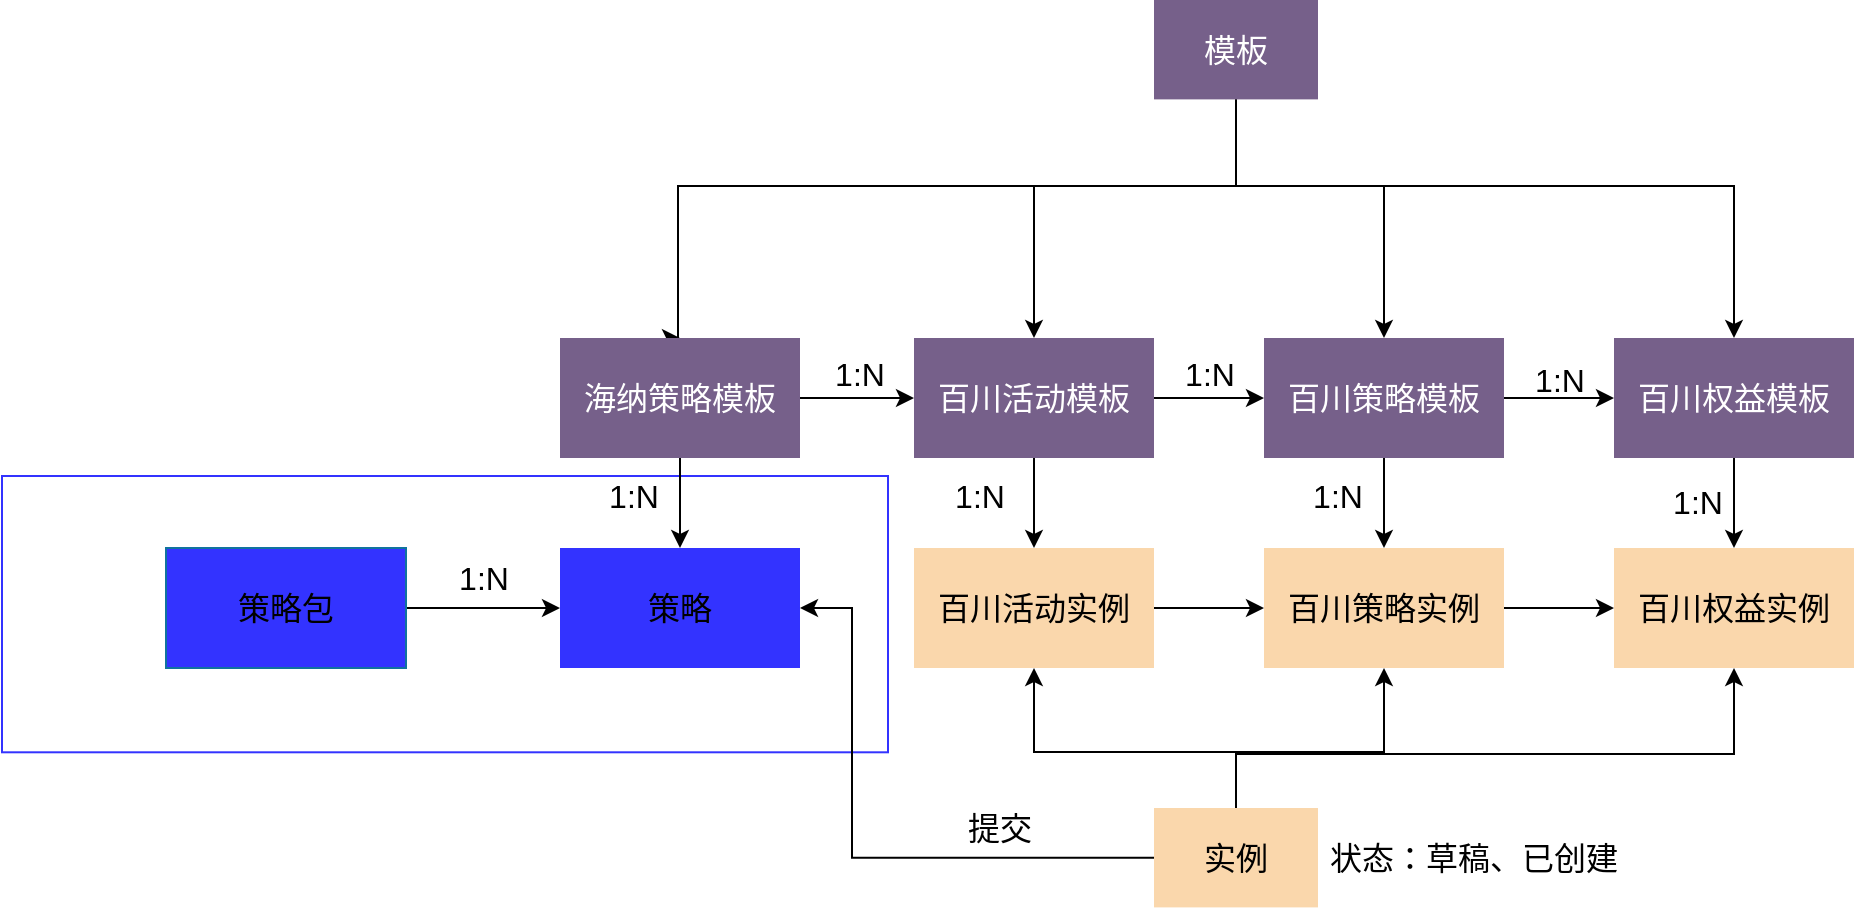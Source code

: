 <mxfile version="20.3.2" type="github">
  <diagram id="Z12E4qdNCDFKli48JYyS" name="领域模型">
    <mxGraphModel dx="1883" dy="690" grid="0" gridSize="10" guides="1" tooltips="1" connect="1" arrows="1" fold="1" page="0" pageScale="1" pageWidth="850" pageHeight="1100" math="0" shadow="0">
      <root>
        <mxCell id="0" />
        <mxCell id="1" parent="0" />
        <mxCell id="dgWVlENN5QS1GrAT0Tnp-85" value="" style="rounded=0;whiteSpace=wrap;html=1;shadow=0;glass=0;sketch=0;fontSize=16;container=1;strokeColor=#3333FF;" vertex="1" parent="1">
          <mxGeometry x="-359" y="268" width="443" height="138.15" as="geometry">
            <mxRectangle x="-359" y="273" width="50" height="44" as="alternateBounds" />
          </mxGeometry>
        </mxCell>
        <mxCell id="dgWVlENN5QS1GrAT0Tnp-96" value="1:N" style="text;html=1;strokeColor=none;fillColor=none;align=center;verticalAlign=middle;whiteSpace=wrap;rounded=0;shadow=0;glass=0;sketch=0;fontSize=16;" vertex="1" parent="dgWVlENN5QS1GrAT0Tnp-85">
          <mxGeometry x="286" y="-5" width="60" height="30" as="geometry" />
        </mxCell>
        <mxCell id="dgWVlENN5QS1GrAT0Tnp-30" value="" style="edgeStyle=orthogonalEdgeStyle;rounded=0;orthogonalLoop=1;jettySize=auto;html=1;fontSize=16;" edge="1" parent="1" source="dgWVlENN5QS1GrAT0Tnp-2" target="dgWVlENN5QS1GrAT0Tnp-7">
          <mxGeometry relative="1" as="geometry">
            <Array as="points">
              <mxPoint x="258" y="123" />
              <mxPoint x="157" y="123" />
            </Array>
          </mxGeometry>
        </mxCell>
        <mxCell id="dgWVlENN5QS1GrAT0Tnp-31" style="edgeStyle=orthogonalEdgeStyle;rounded=0;orthogonalLoop=1;jettySize=auto;html=1;entryX=0.5;entryY=0;entryDx=0;entryDy=0;fontSize=16;" edge="1" parent="1" source="dgWVlENN5QS1GrAT0Tnp-2" target="dgWVlENN5QS1GrAT0Tnp-6">
          <mxGeometry relative="1" as="geometry">
            <Array as="points">
              <mxPoint x="258" y="123" />
              <mxPoint x="-21" y="123" />
              <mxPoint x="-21" y="199" />
            </Array>
          </mxGeometry>
        </mxCell>
        <mxCell id="dgWVlENN5QS1GrAT0Tnp-33" style="edgeStyle=orthogonalEdgeStyle;rounded=0;orthogonalLoop=1;jettySize=auto;html=1;entryX=0.5;entryY=0;entryDx=0;entryDy=0;fontSize=16;" edge="1" parent="1" source="dgWVlENN5QS1GrAT0Tnp-2" target="dgWVlENN5QS1GrAT0Tnp-8">
          <mxGeometry relative="1" as="geometry">
            <Array as="points">
              <mxPoint x="258" y="123" />
              <mxPoint x="332" y="123" />
            </Array>
          </mxGeometry>
        </mxCell>
        <mxCell id="dgWVlENN5QS1GrAT0Tnp-34" style="edgeStyle=orthogonalEdgeStyle;rounded=0;orthogonalLoop=1;jettySize=auto;html=1;entryX=0.5;entryY=0;entryDx=0;entryDy=0;fontSize=16;" edge="1" parent="1" source="dgWVlENN5QS1GrAT0Tnp-2" target="dgWVlENN5QS1GrAT0Tnp-9">
          <mxGeometry relative="1" as="geometry">
            <Array as="points">
              <mxPoint x="258" y="123" />
              <mxPoint x="507" y="123" />
            </Array>
          </mxGeometry>
        </mxCell>
        <mxCell id="dgWVlENN5QS1GrAT0Tnp-2" value="&lt;font style=&quot;font-size: 16px;&quot;&gt;模板&lt;/font&gt;" style="rounded=0;whiteSpace=wrap;html=1;fillColor=#76608a;fontColor=#ffffff;strokeColor=none;" vertex="1" parent="1">
          <mxGeometry x="217" y="30.002" width="82" height="49.688" as="geometry" />
        </mxCell>
        <mxCell id="dgWVlENN5QS1GrAT0Tnp-35" value="" style="edgeStyle=orthogonalEdgeStyle;rounded=0;orthogonalLoop=1;jettySize=auto;html=1;fontSize=16;" edge="1" parent="1" source="dgWVlENN5QS1GrAT0Tnp-6" target="dgWVlENN5QS1GrAT0Tnp-7">
          <mxGeometry relative="1" as="geometry" />
        </mxCell>
        <mxCell id="dgWVlENN5QS1GrAT0Tnp-66" value="" style="edgeStyle=orthogonalEdgeStyle;rounded=0;orthogonalLoop=1;jettySize=auto;html=1;fontSize=16;entryX=0.5;entryY=0;entryDx=0;entryDy=0;" edge="1" parent="1" source="dgWVlENN5QS1GrAT0Tnp-6" target="dgWVlENN5QS1GrAT0Tnp-77">
          <mxGeometry relative="1" as="geometry">
            <mxPoint x="-13.941" y="342" as="targetPoint" />
          </mxGeometry>
        </mxCell>
        <mxCell id="dgWVlENN5QS1GrAT0Tnp-6" value="&lt;span style=&quot;font-size: 16px;&quot;&gt;海纳策略&lt;/span&gt;&lt;span style=&quot;font-size: 16px;&quot;&gt;模板&lt;/span&gt;" style="rounded=0;whiteSpace=wrap;html=1;fillColor=#76608a;fontColor=#ffffff;strokeColor=none;flipH=0;flipV=1;" vertex="1" parent="1">
          <mxGeometry x="-80" y="199" width="120" height="60" as="geometry" />
        </mxCell>
        <mxCell id="dgWVlENN5QS1GrAT0Tnp-36" value="" style="edgeStyle=orthogonalEdgeStyle;rounded=0;orthogonalLoop=1;jettySize=auto;html=1;fontSize=16;" edge="1" parent="1" source="dgWVlENN5QS1GrAT0Tnp-7" target="dgWVlENN5QS1GrAT0Tnp-8">
          <mxGeometry relative="1" as="geometry" />
        </mxCell>
        <mxCell id="dgWVlENN5QS1GrAT0Tnp-67" value="" style="edgeStyle=orthogonalEdgeStyle;rounded=0;orthogonalLoop=1;jettySize=auto;html=1;fontSize=16;" edge="1" parent="1" source="dgWVlENN5QS1GrAT0Tnp-7" target="dgWVlENN5QS1GrAT0Tnp-60">
          <mxGeometry relative="1" as="geometry" />
        </mxCell>
        <mxCell id="dgWVlENN5QS1GrAT0Tnp-7" value="&lt;span style=&quot;font-size: 16px;&quot;&gt;百川活动&lt;/span&gt;&lt;span style=&quot;font-size: 16px;&quot;&gt;模板&lt;/span&gt;" style="rounded=0;whiteSpace=wrap;html=1;fillColor=#76608a;fontColor=#ffffff;strokeColor=none;flipH=0;flipV=1;" vertex="1" parent="1">
          <mxGeometry x="97" y="199" width="120" height="60" as="geometry" />
        </mxCell>
        <mxCell id="dgWVlENN5QS1GrAT0Tnp-37" value="" style="edgeStyle=orthogonalEdgeStyle;rounded=0;orthogonalLoop=1;jettySize=auto;html=1;fontSize=16;" edge="1" parent="1" source="dgWVlENN5QS1GrAT0Tnp-8" target="dgWVlENN5QS1GrAT0Tnp-9">
          <mxGeometry relative="1" as="geometry" />
        </mxCell>
        <mxCell id="dgWVlENN5QS1GrAT0Tnp-69" value="" style="edgeStyle=orthogonalEdgeStyle;rounded=0;orthogonalLoop=1;jettySize=auto;html=1;fontSize=16;" edge="1" parent="1" source="dgWVlENN5QS1GrAT0Tnp-8" target="dgWVlENN5QS1GrAT0Tnp-53">
          <mxGeometry relative="1" as="geometry" />
        </mxCell>
        <mxCell id="dgWVlENN5QS1GrAT0Tnp-8" value="&lt;span style=&quot;font-size: 16px;&quot;&gt;百川策略模板&lt;/span&gt;" style="rounded=0;whiteSpace=wrap;html=1;fillColor=#76608a;fontColor=#ffffff;strokeColor=none;flipH=0;flipV=1;" vertex="1" parent="1">
          <mxGeometry x="272" y="199" width="120" height="60" as="geometry" />
        </mxCell>
        <mxCell id="dgWVlENN5QS1GrAT0Tnp-70" value="" style="edgeStyle=orthogonalEdgeStyle;rounded=0;orthogonalLoop=1;jettySize=auto;html=1;fontSize=16;" edge="1" parent="1" source="dgWVlENN5QS1GrAT0Tnp-9" target="dgWVlENN5QS1GrAT0Tnp-54">
          <mxGeometry relative="1" as="geometry" />
        </mxCell>
        <mxCell id="dgWVlENN5QS1GrAT0Tnp-9" value="&lt;span style=&quot;font-size: 16px;&quot;&gt;百川权益模板&lt;/span&gt;" style="rounded=0;whiteSpace=wrap;html=1;align=center;fillColor=#76608a;fontColor=#ffffff;strokeColor=none;flipH=0;flipV=1;" vertex="1" parent="1">
          <mxGeometry x="447" y="199" width="120" height="60" as="geometry" />
        </mxCell>
        <mxCell id="dgWVlENN5QS1GrAT0Tnp-39" value="1:N" style="text;html=1;strokeColor=none;fillColor=none;align=center;verticalAlign=middle;whiteSpace=wrap;rounded=0;shadow=0;glass=0;sketch=0;fontSize=16;" vertex="1" parent="1">
          <mxGeometry x="390" y="205" width="60" height="30" as="geometry" />
        </mxCell>
        <mxCell id="dgWVlENN5QS1GrAT0Tnp-40" value="1:N" style="text;html=1;strokeColor=none;fillColor=none;align=center;verticalAlign=middle;whiteSpace=wrap;rounded=0;shadow=0;glass=0;sketch=0;fontSize=16;" vertex="1" parent="1">
          <mxGeometry x="215" y="202" width="60" height="30" as="geometry" />
        </mxCell>
        <mxCell id="dgWVlENN5QS1GrAT0Tnp-41" value="1:N" style="text;html=1;strokeColor=none;fillColor=none;align=center;verticalAlign=middle;whiteSpace=wrap;rounded=0;shadow=0;glass=0;sketch=0;fontSize=16;" vertex="1" parent="1">
          <mxGeometry x="40" y="202" width="60" height="30" as="geometry" />
        </mxCell>
        <mxCell id="dgWVlENN5QS1GrAT0Tnp-43" value="" style="edgeStyle=orthogonalEdgeStyle;rounded=0;orthogonalLoop=1;jettySize=auto;html=1;fontSize=16;entryX=0.5;entryY=1;entryDx=0;entryDy=0;exitX=0.5;exitY=0;exitDx=0;exitDy=0;" edge="1" source="dgWVlENN5QS1GrAT0Tnp-47" target="dgWVlENN5QS1GrAT0Tnp-60" parent="1">
          <mxGeometry relative="1" as="geometry">
            <mxPoint x="247" y="448" as="sourcePoint" />
            <mxPoint x="170.059" y="402" as="targetPoint" />
            <Array as="points">
              <mxPoint x="258" y="406" />
              <mxPoint x="157" y="406" />
            </Array>
          </mxGeometry>
        </mxCell>
        <mxCell id="dgWVlENN5QS1GrAT0Tnp-74" style="edgeStyle=orthogonalEdgeStyle;rounded=0;orthogonalLoop=1;jettySize=auto;html=1;entryX=0.5;entryY=1;entryDx=0;entryDy=0;fontSize=16;" edge="1" parent="1" source="dgWVlENN5QS1GrAT0Tnp-47" target="dgWVlENN5QS1GrAT0Tnp-53">
          <mxGeometry relative="1" as="geometry">
            <Array as="points">
              <mxPoint x="258" y="406" />
              <mxPoint x="332" y="406" />
            </Array>
          </mxGeometry>
        </mxCell>
        <mxCell id="dgWVlENN5QS1GrAT0Tnp-81" style="edgeStyle=orthogonalEdgeStyle;rounded=0;orthogonalLoop=1;jettySize=auto;html=1;fontSize=16;entryX=1;entryY=0.5;entryDx=0;entryDy=0;" edge="1" parent="1" source="dgWVlENN5QS1GrAT0Tnp-47" target="dgWVlENN5QS1GrAT0Tnp-77">
          <mxGeometry relative="1" as="geometry">
            <Array as="points">
              <mxPoint x="66" y="459" />
              <mxPoint x="66" y="334" />
            </Array>
          </mxGeometry>
        </mxCell>
        <mxCell id="dgWVlENN5QS1GrAT0Tnp-97" style="edgeStyle=orthogonalEdgeStyle;rounded=0;orthogonalLoop=1;jettySize=auto;html=1;fontSize=16;" edge="1" parent="1" source="dgWVlENN5QS1GrAT0Tnp-47" target="dgWVlENN5QS1GrAT0Tnp-54">
          <mxGeometry relative="1" as="geometry">
            <Array as="points">
              <mxPoint x="258" y="407" />
              <mxPoint x="507" y="407" />
            </Array>
          </mxGeometry>
        </mxCell>
        <mxCell id="dgWVlENN5QS1GrAT0Tnp-47" value="&lt;font style=&quot;font-size: 16px;&quot;&gt;实例&lt;/font&gt;" style="rounded=0;whiteSpace=wrap;html=1;fillColor=#fad7ac;strokeColor=none;" vertex="1" parent="1">
          <mxGeometry x="217" y="434.003" width="82" height="49.688" as="geometry" />
        </mxCell>
        <mxCell id="dgWVlENN5QS1GrAT0Tnp-52" value="" style="edgeStyle=orthogonalEdgeStyle;rounded=0;orthogonalLoop=1;jettySize=auto;html=1;fontSize=16;" edge="1" source="dgWVlENN5QS1GrAT0Tnp-53" target="dgWVlENN5QS1GrAT0Tnp-54" parent="1">
          <mxGeometry relative="1" as="geometry">
            <mxPoint x="453" y="372" as="targetPoint" />
          </mxGeometry>
        </mxCell>
        <mxCell id="dgWVlENN5QS1GrAT0Tnp-53" value="&lt;span style=&quot;font-size: 16px;&quot;&gt;百川策略实例&lt;/span&gt;" style="rounded=0;whiteSpace=wrap;html=1;fillColor=#fad7ac;strokeColor=none;flipH=0;flipV=1;" vertex="1" parent="1">
          <mxGeometry x="272" y="304" width="120" height="60" as="geometry" />
        </mxCell>
        <mxCell id="dgWVlENN5QS1GrAT0Tnp-54" value="&lt;span style=&quot;font-size: 16px;&quot;&gt;百川权益实例&lt;/span&gt;" style="rounded=0;whiteSpace=wrap;html=1;align=center;fillColor=#fad7ac;strokeColor=none;flipH=0;flipV=1;" vertex="1" parent="1">
          <mxGeometry x="447" y="304" width="120" height="60" as="geometry" />
        </mxCell>
        <mxCell id="dgWVlENN5QS1GrAT0Tnp-68" value="" style="edgeStyle=orthogonalEdgeStyle;rounded=0;orthogonalLoop=1;jettySize=auto;html=1;fontSize=16;" edge="1" parent="1" source="dgWVlENN5QS1GrAT0Tnp-60" target="dgWVlENN5QS1GrAT0Tnp-53">
          <mxGeometry relative="1" as="geometry" />
        </mxCell>
        <mxCell id="dgWVlENN5QS1GrAT0Tnp-60" value="&lt;span style=&quot;font-size: 16px;&quot;&gt;百川活动实例&lt;/span&gt;" style="rounded=0;whiteSpace=wrap;html=1;fillColor=#fad7ac;strokeColor=none;flipH=0;flipV=1;" vertex="1" parent="1">
          <mxGeometry x="97" y="304" width="120" height="60" as="geometry" />
        </mxCell>
        <mxCell id="dgWVlENN5QS1GrAT0Tnp-71" value="1:N" style="text;html=1;strokeColor=none;fillColor=none;align=center;verticalAlign=middle;whiteSpace=wrap;rounded=0;shadow=0;glass=0;sketch=0;fontSize=16;" vertex="1" parent="1">
          <mxGeometry x="459" y="266" width="60" height="30" as="geometry" />
        </mxCell>
        <mxCell id="dgWVlENN5QS1GrAT0Tnp-72" value="1:N" style="text;html=1;strokeColor=none;fillColor=none;align=center;verticalAlign=middle;whiteSpace=wrap;rounded=0;shadow=0;glass=0;sketch=0;fontSize=16;" vertex="1" parent="1">
          <mxGeometry x="279" y="263" width="60" height="30" as="geometry" />
        </mxCell>
        <mxCell id="dgWVlENN5QS1GrAT0Tnp-73" value="1:N" style="text;html=1;strokeColor=none;fillColor=none;align=center;verticalAlign=middle;whiteSpace=wrap;rounded=0;shadow=0;glass=0;sketch=0;fontSize=16;" vertex="1" parent="1">
          <mxGeometry x="100" y="263" width="60" height="30" as="geometry" />
        </mxCell>
        <mxCell id="dgWVlENN5QS1GrAT0Tnp-77" value="&lt;span style=&quot;font-size: 16px;&quot;&gt;策略&lt;/span&gt;" style="rounded=0;whiteSpace=wrap;html=1;fillColor=#3333FF;strokeColor=none;flipH=0;flipV=1;" vertex="1" parent="1">
          <mxGeometry x="-80" y="304" width="120" height="60" as="geometry" />
        </mxCell>
        <mxCell id="dgWVlENN5QS1GrAT0Tnp-83" value="" style="edgeStyle=orthogonalEdgeStyle;rounded=0;orthogonalLoop=1;jettySize=auto;html=1;fontSize=16;" edge="1" parent="1" source="dgWVlENN5QS1GrAT0Tnp-78" target="dgWVlENN5QS1GrAT0Tnp-77">
          <mxGeometry relative="1" as="geometry" />
        </mxCell>
        <mxCell id="dgWVlENN5QS1GrAT0Tnp-78" value="&lt;span style=&quot;font-size: 16px;&quot;&gt;策略包&lt;/span&gt;" style="rounded=0;whiteSpace=wrap;html=1;fillColor=#3333FF;strokeColor=#10739e;flipH=0;flipV=1;" vertex="1" parent="1">
          <mxGeometry x="-277" y="304" width="120" height="60" as="geometry" />
        </mxCell>
        <mxCell id="dgWVlENN5QS1GrAT0Tnp-80" value="状态：草稿、已创建" style="text;html=1;strokeColor=none;fillColor=none;align=center;verticalAlign=middle;whiteSpace=wrap;rounded=0;shadow=0;glass=0;sketch=0;fontSize=16;" vertex="1" parent="1">
          <mxGeometry x="304" y="439.85" width="146" height="38" as="geometry" />
        </mxCell>
        <mxCell id="dgWVlENN5QS1GrAT0Tnp-82" value="提交" style="text;html=1;strokeColor=none;fillColor=none;align=center;verticalAlign=middle;whiteSpace=wrap;rounded=0;shadow=0;glass=0;sketch=0;fontSize=16;" vertex="1" parent="1">
          <mxGeometry x="110" y="429" width="60" height="30" as="geometry" />
        </mxCell>
        <mxCell id="dgWVlENN5QS1GrAT0Tnp-84" value="1:N" style="text;html=1;strokeColor=none;fillColor=none;align=center;verticalAlign=middle;whiteSpace=wrap;rounded=0;shadow=0;glass=0;sketch=0;fontSize=16;" vertex="1" parent="1">
          <mxGeometry x="-148" y="304" width="60" height="30" as="geometry" />
        </mxCell>
      </root>
    </mxGraphModel>
  </diagram>
</mxfile>
